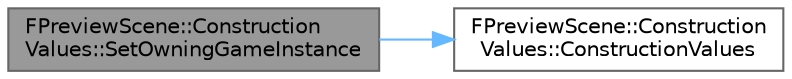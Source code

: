 digraph "FPreviewScene::ConstructionValues::SetOwningGameInstance"
{
 // INTERACTIVE_SVG=YES
 // LATEX_PDF_SIZE
  bgcolor="transparent";
  edge [fontname=Helvetica,fontsize=10,labelfontname=Helvetica,labelfontsize=10];
  node [fontname=Helvetica,fontsize=10,shape=box,height=0.2,width=0.4];
  rankdir="LR";
  Node1 [id="Node000001",label="FPreviewScene::Construction\lValues::SetOwningGameInstance",height=0.2,width=0.4,color="gray40", fillcolor="grey60", style="filled", fontcolor="black",tooltip=" "];
  Node1 -> Node2 [id="edge1_Node000001_Node000002",color="steelblue1",style="solid",tooltip=" "];
  Node2 [id="Node000002",label="FPreviewScene::Construction\lValues::ConstructionValues",height=0.2,width=0.4,color="grey40", fillcolor="white", style="filled",URL="$d1/d8f/structFPreviewScene_1_1ConstructionValues.html#a572a223c3884951e023973772dc78fac",tooltip=" "];
}
